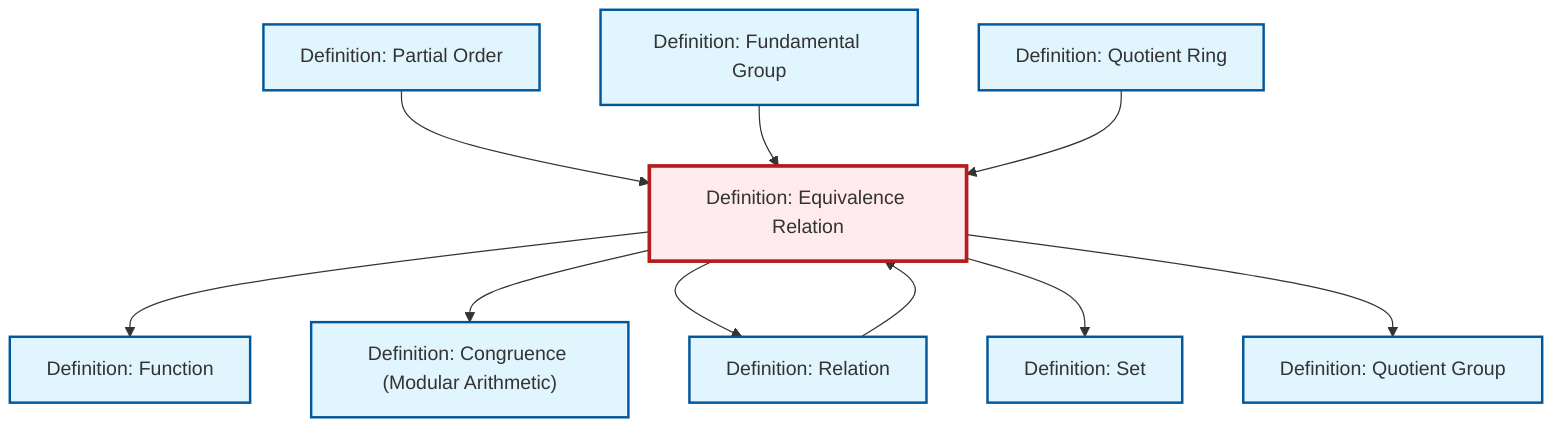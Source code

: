 graph TD
    classDef definition fill:#e1f5fe,stroke:#01579b,stroke-width:2px
    classDef theorem fill:#f3e5f5,stroke:#4a148c,stroke-width:2px
    classDef axiom fill:#fff3e0,stroke:#e65100,stroke-width:2px
    classDef example fill:#e8f5e9,stroke:#1b5e20,stroke-width:2px
    classDef current fill:#ffebee,stroke:#b71c1c,stroke-width:3px
    def-set["Definition: Set"]:::definition
    def-fundamental-group["Definition: Fundamental Group"]:::definition
    def-equivalence-relation["Definition: Equivalence Relation"]:::definition
    def-relation["Definition: Relation"]:::definition
    def-quotient-ring["Definition: Quotient Ring"]:::definition
    def-congruence["Definition: Congruence (Modular Arithmetic)"]:::definition
    def-partial-order["Definition: Partial Order"]:::definition
    def-function["Definition: Function"]:::definition
    def-quotient-group["Definition: Quotient Group"]:::definition
    def-relation --> def-equivalence-relation
    def-equivalence-relation --> def-function
    def-partial-order --> def-equivalence-relation
    def-equivalence-relation --> def-congruence
    def-fundamental-group --> def-equivalence-relation
    def-equivalence-relation --> def-relation
    def-equivalence-relation --> def-set
    def-equivalence-relation --> def-quotient-group
    def-quotient-ring --> def-equivalence-relation
    class def-equivalence-relation current